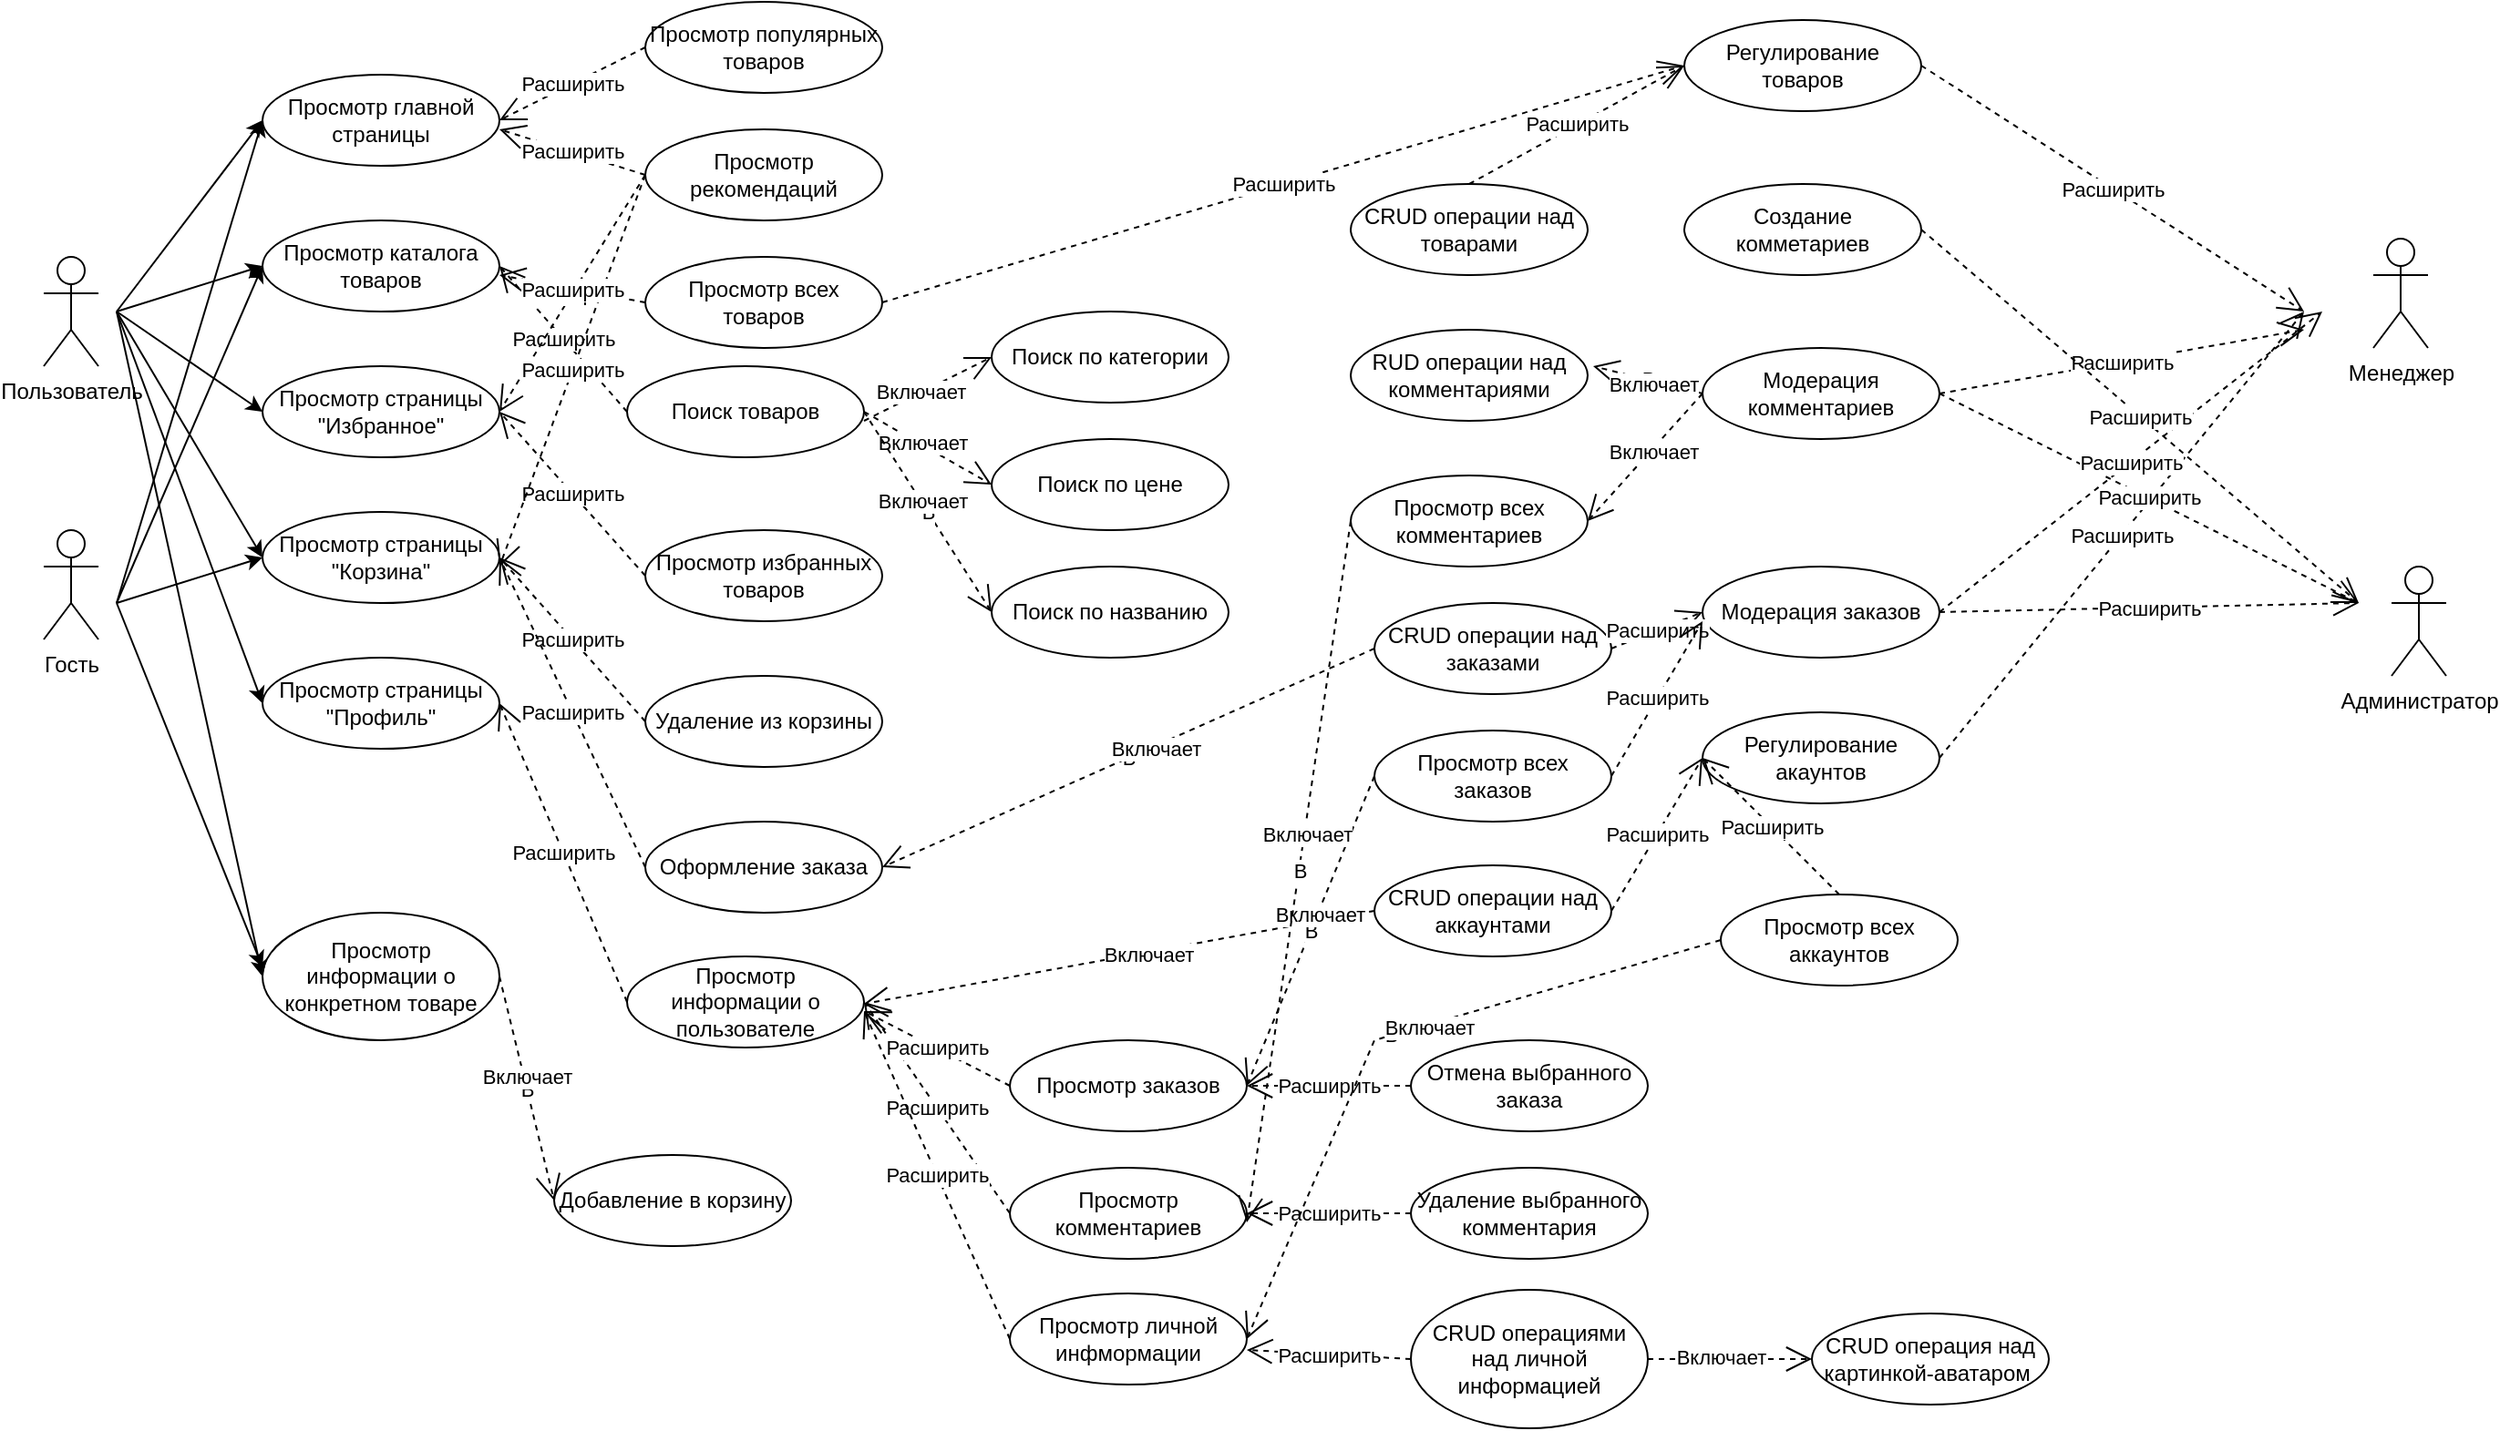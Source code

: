 <mxfile version="27.0.6">
  <diagram name="Страница — 1" id="4YFOjOLsF5Jwnn703X71">
    <mxGraphModel dx="1819" dy="1935" grid="1" gridSize="10" guides="1" tooltips="1" connect="1" arrows="1" fold="1" page="1" pageScale="1" pageWidth="1654" pageHeight="1169" math="0" shadow="0">
      <root>
        <mxCell id="0" />
        <mxCell id="1" parent="0" />
        <mxCell id="0poXF3RjzK35qhafUTBy-1" value="Пользователь" style="shape=umlActor;verticalLabelPosition=bottom;verticalAlign=top;html=1;outlineConnect=0;" vertex="1" parent="1">
          <mxGeometry x="120" y="130" width="30" height="60" as="geometry" />
        </mxCell>
        <mxCell id="0poXF3RjzK35qhafUTBy-2" value="Администратор" style="shape=umlActor;verticalLabelPosition=bottom;verticalAlign=top;html=1;outlineConnect=0;" vertex="1" parent="1">
          <mxGeometry x="1408" y="300" width="30" height="60" as="geometry" />
        </mxCell>
        <mxCell id="0poXF3RjzK35qhafUTBy-5" value="Менеджер" style="shape=umlActor;verticalLabelPosition=bottom;verticalAlign=top;html=1;outlineConnect=0;" vertex="1" parent="1">
          <mxGeometry x="1398" y="120" width="30" height="60" as="geometry" />
        </mxCell>
        <mxCell id="0poXF3RjzK35qhafUTBy-7" value="Гость" style="shape=umlActor;verticalLabelPosition=bottom;verticalAlign=top;html=1;outlineConnect=0;" vertex="1" parent="1">
          <mxGeometry x="120" y="280" width="30" height="60" as="geometry" />
        </mxCell>
        <mxCell id="0poXF3RjzK35qhafUTBy-8" value="Просмотр каталога товаров" style="ellipse;whiteSpace=wrap;html=1;" vertex="1" parent="1">
          <mxGeometry x="240" y="110" width="130" height="50" as="geometry" />
        </mxCell>
        <mxCell id="0poXF3RjzK35qhafUTBy-9" value="Просмотр страницы &quot;Избранное&quot;" style="ellipse;whiteSpace=wrap;html=1;" vertex="1" parent="1">
          <mxGeometry x="240" y="190" width="130" height="50" as="geometry" />
        </mxCell>
        <mxCell id="0poXF3RjzK35qhafUTBy-10" value="Просмотр страницы &quot;Корзина&quot;" style="ellipse;whiteSpace=wrap;html=1;" vertex="1" parent="1">
          <mxGeometry x="240" y="270" width="130" height="50" as="geometry" />
        </mxCell>
        <mxCell id="0poXF3RjzK35qhafUTBy-11" value="Просмотр страницы &quot;Профиль&quot;" style="ellipse;whiteSpace=wrap;html=1;" vertex="1" parent="1">
          <mxGeometry x="240" y="350" width="130" height="50" as="geometry" />
        </mxCell>
        <mxCell id="0poXF3RjzK35qhafUTBy-12" value="Просмотр рекомендаций" style="ellipse;whiteSpace=wrap;html=1;" vertex="1" parent="1">
          <mxGeometry x="450" y="60" width="130" height="50" as="geometry" />
        </mxCell>
        <mxCell id="0poXF3RjzK35qhafUTBy-13" value="" style="endArrow=classic;html=1;rounded=0;entryX=0;entryY=0.5;entryDx=0;entryDy=0;" edge="1" parent="1" target="0poXF3RjzK35qhafUTBy-10">
          <mxGeometry width="50" height="50" relative="1" as="geometry">
            <mxPoint x="160" y="320" as="sourcePoint" />
            <mxPoint x="670" y="290" as="targetPoint" />
          </mxGeometry>
        </mxCell>
        <mxCell id="0poXF3RjzK35qhafUTBy-14" value="" style="endArrow=classic;html=1;rounded=0;entryX=0;entryY=0.5;entryDx=0;entryDy=0;" edge="1" parent="1" target="0poXF3RjzK35qhafUTBy-8">
          <mxGeometry width="50" height="50" relative="1" as="geometry">
            <mxPoint x="160" y="320" as="sourcePoint" />
            <mxPoint x="400" y="270" as="targetPoint" />
          </mxGeometry>
        </mxCell>
        <mxCell id="0poXF3RjzK35qhafUTBy-15" value="Просмотр главной страницы" style="ellipse;whiteSpace=wrap;html=1;" vertex="1" parent="1">
          <mxGeometry x="240" y="30" width="130" height="50" as="geometry" />
        </mxCell>
        <mxCell id="0poXF3RjzK35qhafUTBy-16" value="" style="endArrow=classic;html=1;rounded=0;entryX=0;entryY=0.5;entryDx=0;entryDy=0;" edge="1" parent="1" target="0poXF3RjzK35qhafUTBy-15">
          <mxGeometry width="50" height="50" relative="1" as="geometry">
            <mxPoint x="160" y="320" as="sourcePoint" />
            <mxPoint x="670" y="200" as="targetPoint" />
          </mxGeometry>
        </mxCell>
        <mxCell id="0poXF3RjzK35qhafUTBy-17" value="" style="endArrow=classic;html=1;rounded=0;entryX=0;entryY=0.5;entryDx=0;entryDy=0;" edge="1" parent="1" target="0poXF3RjzK35qhafUTBy-15">
          <mxGeometry width="50" height="50" relative="1" as="geometry">
            <mxPoint x="160" y="160" as="sourcePoint" />
            <mxPoint x="300" y="190" as="targetPoint" />
          </mxGeometry>
        </mxCell>
        <mxCell id="0poXF3RjzK35qhafUTBy-18" value="" style="endArrow=classic;html=1;rounded=0;entryX=0;entryY=0.5;entryDx=0;entryDy=0;" edge="1" parent="1" target="0poXF3RjzK35qhafUTBy-8">
          <mxGeometry width="50" height="50" relative="1" as="geometry">
            <mxPoint x="160" y="160" as="sourcePoint" />
            <mxPoint x="410" y="80" as="targetPoint" />
          </mxGeometry>
        </mxCell>
        <mxCell id="0poXF3RjzK35qhafUTBy-19" value="" style="endArrow=classic;html=1;rounded=0;entryX=0;entryY=0.5;entryDx=0;entryDy=0;" edge="1" parent="1" target="0poXF3RjzK35qhafUTBy-9">
          <mxGeometry width="50" height="50" relative="1" as="geometry">
            <mxPoint x="160" y="160" as="sourcePoint" />
            <mxPoint x="1140" y="380" as="targetPoint" />
          </mxGeometry>
        </mxCell>
        <mxCell id="0poXF3RjzK35qhafUTBy-20" value="" style="endArrow=classic;html=1;rounded=0;entryX=0;entryY=0.5;entryDx=0;entryDy=0;" edge="1" parent="1" target="0poXF3RjzK35qhafUTBy-10">
          <mxGeometry width="50" height="50" relative="1" as="geometry">
            <mxPoint x="160" y="160" as="sourcePoint" />
            <mxPoint x="540" y="305" as="targetPoint" />
          </mxGeometry>
        </mxCell>
        <mxCell id="0poXF3RjzK35qhafUTBy-21" value="" style="endArrow=classic;html=1;rounded=0;entryX=0;entryY=0.5;entryDx=0;entryDy=0;" edge="1" parent="1" target="0poXF3RjzK35qhafUTBy-11">
          <mxGeometry width="50" height="50" relative="1" as="geometry">
            <mxPoint x="160" y="160" as="sourcePoint" />
            <mxPoint x="360" y="415" as="targetPoint" />
          </mxGeometry>
        </mxCell>
        <mxCell id="0poXF3RjzK35qhafUTBy-22" value="Просмотр популярных товаров" style="ellipse;whiteSpace=wrap;html=1;" vertex="1" parent="1">
          <mxGeometry x="450" y="-10" width="130" height="50" as="geometry" />
        </mxCell>
        <mxCell id="0poXF3RjzK35qhafUTBy-23" value="Поиск товаров" style="ellipse;whiteSpace=wrap;html=1;" vertex="1" parent="1">
          <mxGeometry x="440" y="190" width="130" height="50" as="geometry" />
        </mxCell>
        <mxCell id="0poXF3RjzK35qhafUTBy-24" value="Просмотр избранных товаров" style="ellipse;whiteSpace=wrap;html=1;" vertex="1" parent="1">
          <mxGeometry x="450" y="280" width="130" height="50" as="geometry" />
        </mxCell>
        <mxCell id="0poXF3RjzK35qhafUTBy-25" value="Удаление из корзины" style="ellipse;whiteSpace=wrap;html=1;" vertex="1" parent="1">
          <mxGeometry x="450" y="360" width="130" height="50" as="geometry" />
        </mxCell>
        <mxCell id="0poXF3RjzK35qhafUTBy-26" value="Просмотр информации о пользователе" style="ellipse;whiteSpace=wrap;html=1;" vertex="1" parent="1">
          <mxGeometry x="440" y="514" width="130" height="50" as="geometry" />
        </mxCell>
        <mxCell id="0poXF3RjzK35qhafUTBy-27" value="Расширить" style="endArrow=open;endSize=12;dashed=1;html=1;rounded=0;entryX=1;entryY=0.5;entryDx=0;entryDy=0;exitX=0;exitY=0.5;exitDx=0;exitDy=0;" edge="1" parent="1" source="0poXF3RjzK35qhafUTBy-22" target="0poXF3RjzK35qhafUTBy-15">
          <mxGeometry width="160" relative="1" as="geometry">
            <mxPoint x="400" y="170" as="sourcePoint" />
            <mxPoint x="730" y="280" as="targetPoint" />
          </mxGeometry>
        </mxCell>
        <mxCell id="0poXF3RjzK35qhafUTBy-29" value="Расширить" style="endArrow=open;endSize=12;dashed=1;html=1;rounded=0;exitX=0;exitY=0.5;exitDx=0;exitDy=0;" edge="1" parent="1" source="0poXF3RjzK35qhafUTBy-12">
          <mxGeometry width="160" relative="1" as="geometry">
            <mxPoint x="540" y="110" as="sourcePoint" />
            <mxPoint x="370" y="60" as="targetPoint" />
          </mxGeometry>
        </mxCell>
        <mxCell id="0poXF3RjzK35qhafUTBy-30" value="Расширить" style="endArrow=open;endSize=12;dashed=1;html=1;rounded=0;entryX=1;entryY=0.5;entryDx=0;entryDy=0;exitX=0;exitY=0.5;exitDx=0;exitDy=0;" edge="1" parent="1" source="0poXF3RjzK35qhafUTBy-23" target="0poXF3RjzK35qhafUTBy-8">
          <mxGeometry width="160" relative="1" as="geometry">
            <mxPoint x="440" y="210" as="sourcePoint" />
            <mxPoint x="420" y="210" as="targetPoint" />
          </mxGeometry>
        </mxCell>
        <mxCell id="0poXF3RjzK35qhafUTBy-31" value="Расширить" style="endArrow=open;endSize=12;dashed=1;html=1;rounded=0;entryX=1;entryY=0.5;entryDx=0;entryDy=0;exitX=0;exitY=0.5;exitDx=0;exitDy=0;" edge="1" parent="1" source="0poXF3RjzK35qhafUTBy-24" target="0poXF3RjzK35qhafUTBy-9">
          <mxGeometry width="160" relative="1" as="geometry">
            <mxPoint x="530" y="310" as="sourcePoint" />
            <mxPoint x="460" y="230" as="targetPoint" />
          </mxGeometry>
        </mxCell>
        <mxCell id="0poXF3RjzK35qhafUTBy-32" value="Расширить" style="endArrow=open;endSize=12;dashed=1;html=1;rounded=0;entryX=1;entryY=0.5;entryDx=0;entryDy=0;exitX=0;exitY=0.5;exitDx=0;exitDy=0;" edge="1" parent="1" source="0poXF3RjzK35qhafUTBy-25" target="0poXF3RjzK35qhafUTBy-10">
          <mxGeometry width="160" relative="1" as="geometry">
            <mxPoint x="510" y="380" as="sourcePoint" />
            <mxPoint x="430" y="290" as="targetPoint" />
          </mxGeometry>
        </mxCell>
        <mxCell id="0poXF3RjzK35qhafUTBy-33" value="Расширить" style="endArrow=open;endSize=12;dashed=1;html=1;rounded=0;entryX=1;entryY=0.5;entryDx=0;entryDy=0;exitX=0;exitY=0.5;exitDx=0;exitDy=0;" edge="1" parent="1" source="0poXF3RjzK35qhafUTBy-12" target="0poXF3RjzK35qhafUTBy-9">
          <mxGeometry width="160" relative="1" as="geometry">
            <mxPoint x="500" y="450" as="sourcePoint" />
            <mxPoint x="430" y="360" as="targetPoint" />
          </mxGeometry>
        </mxCell>
        <mxCell id="0poXF3RjzK35qhafUTBy-34" value="Расширить" style="endArrow=open;endSize=12;dashed=1;html=1;rounded=0;exitX=0;exitY=0.5;exitDx=0;exitDy=0;" edge="1" parent="1" source="0poXF3RjzK35qhafUTBy-12">
          <mxGeometry width="160" relative="1" as="geometry">
            <mxPoint x="540" y="450" as="sourcePoint" />
            <mxPoint x="370" y="300" as="targetPoint" />
          </mxGeometry>
        </mxCell>
        <mxCell id="0poXF3RjzK35qhafUTBy-35" value="Расширить" style="endArrow=open;endSize=12;dashed=1;html=1;rounded=0;entryX=1;entryY=0.5;entryDx=0;entryDy=0;exitX=0;exitY=0.5;exitDx=0;exitDy=0;" edge="1" parent="1" source="0poXF3RjzK35qhafUTBy-26" target="0poXF3RjzK35qhafUTBy-11">
          <mxGeometry width="160" relative="1" as="geometry">
            <mxPoint x="510" y="460" as="sourcePoint" />
            <mxPoint x="440" y="370" as="targetPoint" />
          </mxGeometry>
        </mxCell>
        <mxCell id="0poXF3RjzK35qhafUTBy-39" value="Регулирование товаров" style="ellipse;whiteSpace=wrap;html=1;" vertex="1" parent="1">
          <mxGeometry x="1020" width="130" height="50" as="geometry" />
        </mxCell>
        <mxCell id="0poXF3RjzK35qhafUTBy-40" value="Регулирование акаунтов" style="ellipse;whiteSpace=wrap;html=1;" vertex="1" parent="1">
          <mxGeometry x="1030" y="380" width="130" height="50" as="geometry" />
        </mxCell>
        <mxCell id="0poXF3RjzK35qhafUTBy-41" value="Модерация комментариев" style="ellipse;whiteSpace=wrap;html=1;" vertex="1" parent="1">
          <mxGeometry x="1030" y="180" width="130" height="50" as="geometry" />
        </mxCell>
        <mxCell id="0poXF3RjzK35qhafUTBy-42" value="Модерация заказов" style="ellipse;whiteSpace=wrap;html=1;" vertex="1" parent="1">
          <mxGeometry x="1030" y="300" width="130" height="50" as="geometry" />
        </mxCell>
        <mxCell id="0poXF3RjzK35qhafUTBy-43" value="Расширить" style="endArrow=open;endSize=12;dashed=1;html=1;rounded=0;exitX=1;exitY=0.5;exitDx=0;exitDy=0;" edge="1" parent="1" source="0poXF3RjzK35qhafUTBy-40">
          <mxGeometry width="160" relative="1" as="geometry">
            <mxPoint x="828" y="390" as="sourcePoint" />
            <mxPoint x="1360" y="160" as="targetPoint" />
          </mxGeometry>
        </mxCell>
        <mxCell id="0poXF3RjzK35qhafUTBy-44" value="Расширить" style="endArrow=open;endSize=12;dashed=1;html=1;rounded=0;exitX=1;exitY=0.5;exitDx=0;exitDy=0;" edge="1" parent="1" source="0poXF3RjzK35qhafUTBy-39">
          <mxGeometry width="160" relative="1" as="geometry">
            <mxPoint x="1208" y="230" as="sourcePoint" />
            <mxPoint x="1360" y="160" as="targetPoint" />
          </mxGeometry>
        </mxCell>
        <mxCell id="0poXF3RjzK35qhafUTBy-45" value="Расширить" style="endArrow=open;endSize=12;dashed=1;html=1;rounded=0;exitX=1;exitY=0.5;exitDx=0;exitDy=0;" edge="1" parent="1" source="0poXF3RjzK35qhafUTBy-41">
          <mxGeometry width="160" relative="1" as="geometry">
            <mxPoint x="1218" y="130" as="sourcePoint" />
            <mxPoint x="1390" y="320" as="targetPoint" />
          </mxGeometry>
        </mxCell>
        <mxCell id="0poXF3RjzK35qhafUTBy-46" value="Расширить" style="endArrow=open;endSize=12;dashed=1;html=1;rounded=0;exitX=1;exitY=0.5;exitDx=0;exitDy=0;" edge="1" parent="1" source="0poXF3RjzK35qhafUTBy-42">
          <mxGeometry width="160" relative="1" as="geometry">
            <mxPoint x="1218" y="340" as="sourcePoint" />
            <mxPoint x="1390" y="320" as="targetPoint" />
          </mxGeometry>
        </mxCell>
        <mxCell id="0poXF3RjzK35qhafUTBy-48" value="Поиск по цене" style="ellipse;whiteSpace=wrap;html=1;" vertex="1" parent="1">
          <mxGeometry x="640" y="230" width="130" height="50" as="geometry" />
        </mxCell>
        <mxCell id="0poXF3RjzK35qhafUTBy-49" value="Поиск по категории" style="ellipse;whiteSpace=wrap;html=1;" vertex="1" parent="1">
          <mxGeometry x="640" y="160" width="130" height="50" as="geometry" />
        </mxCell>
        <mxCell id="0poXF3RjzK35qhafUTBy-50" value="Поиск по названию" style="ellipse;whiteSpace=wrap;html=1;" vertex="1" parent="1">
          <mxGeometry x="640" y="300" width="130" height="50" as="geometry" />
        </mxCell>
        <mxCell id="0poXF3RjzK35qhafUTBy-51" value="Просмотр заказов" style="ellipse;whiteSpace=wrap;html=1;" vertex="1" parent="1">
          <mxGeometry x="650" y="560" width="130" height="50" as="geometry" />
        </mxCell>
        <mxCell id="0poXF3RjzK35qhafUTBy-52" value="Просмотр комментариев" style="ellipse;whiteSpace=wrap;html=1;" vertex="1" parent="1">
          <mxGeometry x="650" y="630" width="130" height="50" as="geometry" />
        </mxCell>
        <mxCell id="0poXF3RjzK35qhafUTBy-53" value="Просмотр личной инфмормации" style="ellipse;whiteSpace=wrap;html=1;" vertex="1" parent="1">
          <mxGeometry x="650" y="699" width="130" height="50" as="geometry" />
        </mxCell>
        <mxCell id="0poXF3RjzK35qhafUTBy-54" value="Отмена выбранного заказа" style="ellipse;whiteSpace=wrap;html=1;" vertex="1" parent="1">
          <mxGeometry x="870" y="560" width="130" height="50" as="geometry" />
        </mxCell>
        <mxCell id="0poXF3RjzK35qhafUTBy-55" value="Расширить" style="endArrow=open;endSize=12;dashed=1;html=1;rounded=0;entryX=1;entryY=0.5;entryDx=0;entryDy=0;exitX=0;exitY=0.5;exitDx=0;exitDy=0;" edge="1" parent="1" source="0poXF3RjzK35qhafUTBy-52" target="0poXF3RjzK35qhafUTBy-26">
          <mxGeometry width="160" relative="1" as="geometry">
            <mxPoint x="530" y="634" as="sourcePoint" />
            <mxPoint x="460" y="534" as="targetPoint" />
          </mxGeometry>
        </mxCell>
        <mxCell id="0poXF3RjzK35qhafUTBy-56" value="Расширить" style="endArrow=open;endSize=12;dashed=1;html=1;rounded=0;exitX=0;exitY=0.5;exitDx=0;exitDy=0;" edge="1" parent="1" source="0poXF3RjzK35qhafUTBy-51">
          <mxGeometry width="160" relative="1" as="geometry">
            <mxPoint x="740" y="634" as="sourcePoint" />
            <mxPoint x="570" y="544" as="targetPoint" />
          </mxGeometry>
        </mxCell>
        <mxCell id="0poXF3RjzK35qhafUTBy-57" value="Расширить" style="endArrow=open;endSize=12;dashed=1;html=1;rounded=0;exitX=0;exitY=0.5;exitDx=0;exitDy=0;" edge="1" parent="1" source="0poXF3RjzK35qhafUTBy-53">
          <mxGeometry width="160" relative="1" as="geometry">
            <mxPoint x="740" y="544" as="sourcePoint" />
            <mxPoint x="570" y="544" as="targetPoint" />
          </mxGeometry>
        </mxCell>
        <mxCell id="0poXF3RjzK35qhafUTBy-58" value="Удаление выбранного комментария" style="ellipse;whiteSpace=wrap;html=1;" vertex="1" parent="1">
          <mxGeometry x="870" y="630" width="130" height="50" as="geometry" />
        </mxCell>
        <mxCell id="0poXF3RjzK35qhafUTBy-59" value="CRUD операциями над личной информацией" style="ellipse;whiteSpace=wrap;html=1;" vertex="1" parent="1">
          <mxGeometry x="870" y="697" width="130" height="76" as="geometry" />
        </mxCell>
        <mxCell id="0poXF3RjzK35qhafUTBy-60" value="CRUD операция над картинкой-аватаром&amp;nbsp;" style="ellipse;whiteSpace=wrap;html=1;" vertex="1" parent="1">
          <mxGeometry x="1090" y="710" width="130" height="50" as="geometry" />
        </mxCell>
        <mxCell id="0poXF3RjzK35qhafUTBy-61" value="В" style="endArrow=open;endSize=12;dashed=1;html=1;rounded=0;exitX=1;exitY=0.5;exitDx=0;exitDy=0;entryX=0;entryY=0.5;entryDx=0;entryDy=0;" edge="1" parent="1" source="0poXF3RjzK35qhafUTBy-59" target="0poXF3RjzK35qhafUTBy-60">
          <mxGeometry width="160" relative="1" as="geometry">
            <mxPoint x="860" y="814" as="sourcePoint" />
            <mxPoint x="1100" y="780" as="targetPoint" />
          </mxGeometry>
        </mxCell>
        <mxCell id="0poXF3RjzK35qhafUTBy-62" value="Включает" style="edgeLabel;html=1;align=center;verticalAlign=middle;resizable=0;points=[];" vertex="1" connectable="0" parent="0poXF3RjzK35qhafUTBy-61">
          <mxGeometry x="-0.111" y="1" relative="1" as="geometry">
            <mxPoint as="offset" />
          </mxGeometry>
        </mxCell>
        <mxCell id="0poXF3RjzK35qhafUTBy-63" value="Расширить" style="endArrow=open;endSize=12;dashed=1;html=1;rounded=0;exitX=0;exitY=0.5;exitDx=0;exitDy=0;entryX=1;entryY=0.62;entryDx=0;entryDy=0;entryPerimeter=0;" edge="1" parent="1" source="0poXF3RjzK35qhafUTBy-59" target="0poXF3RjzK35qhafUTBy-53">
          <mxGeometry width="160" relative="1" as="geometry">
            <mxPoint x="820" y="824" as="sourcePoint" />
            <mxPoint x="740" y="720" as="targetPoint" />
          </mxGeometry>
        </mxCell>
        <mxCell id="0poXF3RjzK35qhafUTBy-64" value="Расширить" style="endArrow=open;endSize=12;dashed=1;html=1;rounded=0;exitX=0;exitY=0.5;exitDx=0;exitDy=0;entryX=1;entryY=0.5;entryDx=0;entryDy=0;" edge="1" parent="1" source="0poXF3RjzK35qhafUTBy-58" target="0poXF3RjzK35qhafUTBy-52">
          <mxGeometry width="160" relative="1" as="geometry">
            <mxPoint x="960" y="715" as="sourcePoint" />
            <mxPoint x="870" y="710" as="targetPoint" />
          </mxGeometry>
        </mxCell>
        <mxCell id="0poXF3RjzK35qhafUTBy-65" value="Расширить" style="endArrow=open;endSize=12;dashed=1;html=1;rounded=0;exitX=0;exitY=0.5;exitDx=0;exitDy=0;entryX=1;entryY=0.5;entryDx=0;entryDy=0;" edge="1" parent="1" source="0poXF3RjzK35qhafUTBy-54" target="0poXF3RjzK35qhafUTBy-51">
          <mxGeometry width="160" relative="1" as="geometry">
            <mxPoint x="950" y="660" as="sourcePoint" />
            <mxPoint x="860" y="660" as="targetPoint" />
          </mxGeometry>
        </mxCell>
        <mxCell id="0poXF3RjzK35qhafUTBy-69" value="Оформление заказа" style="ellipse;whiteSpace=wrap;html=1;" vertex="1" parent="1">
          <mxGeometry x="450" y="440" width="130" height="50" as="geometry" />
        </mxCell>
        <mxCell id="0poXF3RjzK35qhafUTBy-70" value="Расширить" style="endArrow=open;endSize=12;dashed=1;html=1;rounded=0;entryX=1;entryY=0.5;entryDx=0;entryDy=0;exitX=0;exitY=0.5;exitDx=0;exitDy=0;" edge="1" parent="1" source="0poXF3RjzK35qhafUTBy-69" target="0poXF3RjzK35qhafUTBy-10">
          <mxGeometry width="160" relative="1" as="geometry">
            <mxPoint x="540" y="510" as="sourcePoint" />
            <mxPoint x="470" y="420" as="targetPoint" />
          </mxGeometry>
        </mxCell>
        <mxCell id="0poXF3RjzK35qhafUTBy-71" value="Просмотр информации о конкретном товаре" style="ellipse;whiteSpace=wrap;html=1;" vertex="1" parent="1">
          <mxGeometry x="240" y="490" width="130" height="70" as="geometry" />
        </mxCell>
        <mxCell id="0poXF3RjzK35qhafUTBy-72" value="" style="endArrow=classic;html=1;rounded=0;entryX=0;entryY=0.5;entryDx=0;entryDy=0;" edge="1" parent="1" target="0poXF3RjzK35qhafUTBy-71">
          <mxGeometry width="50" height="50" relative="1" as="geometry">
            <mxPoint x="160" y="160" as="sourcePoint" />
            <mxPoint x="350" y="595" as="targetPoint" />
          </mxGeometry>
        </mxCell>
        <mxCell id="0poXF3RjzK35qhafUTBy-73" value="" style="endArrow=classic;html=1;rounded=0;" edge="1" parent="1">
          <mxGeometry width="50" height="50" relative="1" as="geometry">
            <mxPoint x="160" y="320" as="sourcePoint" />
            <mxPoint x="240" y="520" as="targetPoint" />
          </mxGeometry>
        </mxCell>
        <mxCell id="0poXF3RjzK35qhafUTBy-74" value="Добавление в корзину" style="ellipse;whiteSpace=wrap;html=1;" vertex="1" parent="1">
          <mxGeometry x="400" y="623" width="130" height="50" as="geometry" />
        </mxCell>
        <mxCell id="0poXF3RjzK35qhafUTBy-78" value="В" style="endArrow=open;endSize=12;dashed=1;html=1;rounded=0;exitX=1;exitY=0.5;exitDx=0;exitDy=0;entryX=0;entryY=0.5;entryDx=0;entryDy=0;" edge="1" parent="1" source="0poXF3RjzK35qhafUTBy-71" target="0poXF3RjzK35qhafUTBy-74">
          <mxGeometry width="160" relative="1" as="geometry">
            <mxPoint x="360" y="538.47" as="sourcePoint" />
            <mxPoint x="450" y="538.47" as="targetPoint" />
          </mxGeometry>
        </mxCell>
        <mxCell id="0poXF3RjzK35qhafUTBy-79" value="Включает" style="edgeLabel;html=1;align=center;verticalAlign=middle;resizable=0;points=[];" vertex="1" connectable="0" parent="0poXF3RjzK35qhafUTBy-78">
          <mxGeometry x="-0.111" y="1" relative="1" as="geometry">
            <mxPoint as="offset" />
          </mxGeometry>
        </mxCell>
        <mxCell id="0poXF3RjzK35qhafUTBy-80" value="В" style="endArrow=open;endSize=12;dashed=1;html=1;rounded=0;exitX=1;exitY=0.5;exitDx=0;exitDy=0;entryX=0;entryY=0.5;entryDx=0;entryDy=0;" edge="1" parent="1" source="0poXF3RjzK35qhafUTBy-23" target="0poXF3RjzK35qhafUTBy-48">
          <mxGeometry width="160" relative="1" as="geometry">
            <mxPoint x="660" y="420" as="sourcePoint" />
            <mxPoint x="750" y="420" as="targetPoint" />
          </mxGeometry>
        </mxCell>
        <mxCell id="0poXF3RjzK35qhafUTBy-81" value="Включает" style="edgeLabel;html=1;align=center;verticalAlign=middle;resizable=0;points=[];" vertex="1" connectable="0" parent="0poXF3RjzK35qhafUTBy-80">
          <mxGeometry x="-0.111" y="1" relative="1" as="geometry">
            <mxPoint as="offset" />
          </mxGeometry>
        </mxCell>
        <mxCell id="0poXF3RjzK35qhafUTBy-82" value="В" style="endArrow=open;endSize=12;dashed=1;html=1;rounded=0;exitX=1;exitY=0.5;exitDx=0;exitDy=0;entryX=0;entryY=0.5;entryDx=0;entryDy=0;" edge="1" parent="1" source="0poXF3RjzK35qhafUTBy-23" target="0poXF3RjzK35qhafUTBy-50">
          <mxGeometry width="160" relative="1" as="geometry">
            <mxPoint x="660" y="420" as="sourcePoint" />
            <mxPoint x="750" y="420" as="targetPoint" />
          </mxGeometry>
        </mxCell>
        <mxCell id="0poXF3RjzK35qhafUTBy-83" value="Включает" style="edgeLabel;html=1;align=center;verticalAlign=middle;resizable=0;points=[];" vertex="1" connectable="0" parent="0poXF3RjzK35qhafUTBy-82">
          <mxGeometry x="-0.111" y="1" relative="1" as="geometry">
            <mxPoint as="offset" />
          </mxGeometry>
        </mxCell>
        <mxCell id="0poXF3RjzK35qhafUTBy-84" value="В" style="endArrow=open;endSize=12;dashed=1;html=1;rounded=0;entryX=0;entryY=0.5;entryDx=0;entryDy=0;" edge="1" parent="1" target="0poXF3RjzK35qhafUTBy-49">
          <mxGeometry width="160" relative="1" as="geometry">
            <mxPoint x="570" y="220" as="sourcePoint" />
            <mxPoint x="750" y="310" as="targetPoint" />
          </mxGeometry>
        </mxCell>
        <mxCell id="0poXF3RjzK35qhafUTBy-85" value="Включает" style="edgeLabel;html=1;align=center;verticalAlign=middle;resizable=0;points=[];" vertex="1" connectable="0" parent="0poXF3RjzK35qhafUTBy-84">
          <mxGeometry x="-0.111" y="1" relative="1" as="geometry">
            <mxPoint as="offset" />
          </mxGeometry>
        </mxCell>
        <mxCell id="0poXF3RjzK35qhafUTBy-86" value="Просмотр всех товаров" style="ellipse;whiteSpace=wrap;html=1;" vertex="1" parent="1">
          <mxGeometry x="450" y="130" width="130" height="50" as="geometry" />
        </mxCell>
        <mxCell id="0poXF3RjzK35qhafUTBy-88" value="Расширить" style="endArrow=open;endSize=12;dashed=1;html=1;rounded=0;exitX=0;exitY=0.5;exitDx=0;exitDy=0;" edge="1" parent="1" source="0poXF3RjzK35qhafUTBy-86">
          <mxGeometry width="160" relative="1" as="geometry">
            <mxPoint x="510" y="180" as="sourcePoint" />
            <mxPoint x="370" y="140" as="targetPoint" />
          </mxGeometry>
        </mxCell>
        <mxCell id="0poXF3RjzK35qhafUTBy-89" value="Расширить" style="endArrow=open;endSize=12;dashed=1;html=1;rounded=0;entryX=0;entryY=0.5;entryDx=0;entryDy=0;exitX=1;exitY=0.5;exitDx=0;exitDy=0;" edge="1" parent="1" source="0poXF3RjzK35qhafUTBy-86" target="0poXF3RjzK35qhafUTBy-39">
          <mxGeometry width="160" relative="1" as="geometry">
            <mxPoint x="1080" y="130" as="sourcePoint" />
            <mxPoint x="1118" y="300" as="targetPoint" />
          </mxGeometry>
        </mxCell>
        <mxCell id="0poXF3RjzK35qhafUTBy-90" value="CRUD операции над товарами" style="ellipse;whiteSpace=wrap;html=1;" vertex="1" parent="1">
          <mxGeometry x="837" y="90" width="130" height="50" as="geometry" />
        </mxCell>
        <mxCell id="0poXF3RjzK35qhafUTBy-91" value="Расширить" style="endArrow=open;endSize=12;dashed=1;html=1;rounded=0;exitX=0.5;exitY=0;exitDx=0;exitDy=0;entryX=0;entryY=0.5;entryDx=0;entryDy=0;" edge="1" parent="1" source="0poXF3RjzK35qhafUTBy-90" target="0poXF3RjzK35qhafUTBy-39">
          <mxGeometry width="160" relative="1" as="geometry">
            <mxPoint x="1087" y="30" as="sourcePoint" />
            <mxPoint x="937" y="-70" as="targetPoint" />
          </mxGeometry>
        </mxCell>
        <mxCell id="0poXF3RjzK35qhafUTBy-93" value="CRUD операции над аккаунтами" style="ellipse;whiteSpace=wrap;html=1;" vertex="1" parent="1">
          <mxGeometry x="850" y="464" width="130" height="50" as="geometry" />
        </mxCell>
        <mxCell id="0poXF3RjzK35qhafUTBy-94" value="Расширить" style="endArrow=open;endSize=12;dashed=1;html=1;rounded=0;entryX=0;entryY=0.5;entryDx=0;entryDy=0;exitX=1;exitY=0.5;exitDx=0;exitDy=0;" edge="1" parent="1" source="0poXF3RjzK35qhafUTBy-93" target="0poXF3RjzK35qhafUTBy-40">
          <mxGeometry width="160" relative="1" as="geometry">
            <mxPoint x="1292" y="570" as="sourcePoint" />
            <mxPoint x="1200" y="400" as="targetPoint" />
          </mxGeometry>
        </mxCell>
        <mxCell id="0poXF3RjzK35qhafUTBy-98" value="Расширить" style="endArrow=open;endSize=12;dashed=1;html=1;rounded=0;exitX=1;exitY=0.5;exitDx=0;exitDy=0;" edge="1" parent="1" source="0poXF3RjzK35qhafUTBy-42">
          <mxGeometry width="160" relative="1" as="geometry">
            <mxPoint x="1160" y="280" as="sourcePoint" />
            <mxPoint x="1370" y="160" as="targetPoint" />
          </mxGeometry>
        </mxCell>
        <mxCell id="0poXF3RjzK35qhafUTBy-99" value="Расширить" style="endArrow=open;endSize=12;dashed=1;html=1;rounded=0;exitX=1;exitY=0.5;exitDx=0;exitDy=0;" edge="1" parent="1" source="0poXF3RjzK35qhafUTBy-41">
          <mxGeometry width="160" relative="1" as="geometry">
            <mxPoint x="1260" y="90" as="sourcePoint" />
            <mxPoint x="1360" y="170" as="targetPoint" />
          </mxGeometry>
        </mxCell>
        <mxCell id="0poXF3RjzK35qhafUTBy-100" value="RUD операции над комментариями" style="ellipse;whiteSpace=wrap;html=1;" vertex="1" parent="1">
          <mxGeometry x="837" y="170" width="130" height="50" as="geometry" />
        </mxCell>
        <mxCell id="0poXF3RjzK35qhafUTBy-101" value="Просмотр всех комментариев" style="ellipse;whiteSpace=wrap;html=1;" vertex="1" parent="1">
          <mxGeometry x="837" y="250" width="130" height="50" as="geometry" />
        </mxCell>
        <mxCell id="0poXF3RjzK35qhafUTBy-102" value="В" style="endArrow=open;endSize=12;dashed=1;html=1;rounded=0;exitX=0;exitY=0.5;exitDx=0;exitDy=0;" edge="1" parent="1" source="0poXF3RjzK35qhafUTBy-41">
          <mxGeometry width="160" relative="1" as="geometry">
            <mxPoint x="1130" y="230" as="sourcePoint" />
            <mxPoint x="970" y="190" as="targetPoint" />
          </mxGeometry>
        </mxCell>
        <mxCell id="0poXF3RjzK35qhafUTBy-103" value="Включает" style="edgeLabel;html=1;align=center;verticalAlign=middle;resizable=0;points=[];" vertex="1" connectable="0" parent="0poXF3RjzK35qhafUTBy-102">
          <mxGeometry x="-0.111" y="1" relative="1" as="geometry">
            <mxPoint as="offset" />
          </mxGeometry>
        </mxCell>
        <mxCell id="0poXF3RjzK35qhafUTBy-104" value="В" style="endArrow=open;endSize=12;dashed=1;html=1;rounded=0;exitX=0;exitY=0.5;exitDx=0;exitDy=0;entryX=1;entryY=0.5;entryDx=0;entryDy=0;" edge="1" parent="1" source="0poXF3RjzK35qhafUTBy-41" target="0poXF3RjzK35qhafUTBy-101">
          <mxGeometry width="160" relative="1" as="geometry">
            <mxPoint x="1130" y="275" as="sourcePoint" />
            <mxPoint x="1070" y="260" as="targetPoint" />
          </mxGeometry>
        </mxCell>
        <mxCell id="0poXF3RjzK35qhafUTBy-105" value="Включает" style="edgeLabel;html=1;align=center;verticalAlign=middle;resizable=0;points=[];" vertex="1" connectable="0" parent="0poXF3RjzK35qhafUTBy-104">
          <mxGeometry x="-0.111" y="1" relative="1" as="geometry">
            <mxPoint as="offset" />
          </mxGeometry>
        </mxCell>
        <mxCell id="0poXF3RjzK35qhafUTBy-106" value="CRUD операции над заказами" style="ellipse;whiteSpace=wrap;html=1;" vertex="1" parent="1">
          <mxGeometry x="850" y="320" width="130" height="50" as="geometry" />
        </mxCell>
        <mxCell id="0poXF3RjzK35qhafUTBy-107" value="Просмотр всех заказов" style="ellipse;whiteSpace=wrap;html=1;" vertex="1" parent="1">
          <mxGeometry x="850" y="390" width="130" height="50" as="geometry" />
        </mxCell>
        <mxCell id="0poXF3RjzK35qhafUTBy-108" value="Создание комметариев" style="ellipse;whiteSpace=wrap;html=1;" vertex="1" parent="1">
          <mxGeometry x="1020" y="90" width="130" height="50" as="geometry" />
        </mxCell>
        <mxCell id="0poXF3RjzK35qhafUTBy-109" value="Расширить" style="endArrow=open;endSize=12;dashed=1;html=1;rounded=0;exitX=1;exitY=0.5;exitDx=0;exitDy=0;" edge="1" parent="1" source="0poXF3RjzK35qhafUTBy-108">
          <mxGeometry width="160" relative="1" as="geometry">
            <mxPoint x="1220" y="90" as="sourcePoint" />
            <mxPoint x="1390" y="320" as="targetPoint" />
          </mxGeometry>
        </mxCell>
        <mxCell id="0poXF3RjzK35qhafUTBy-110" value="Расширить" style="endArrow=open;endSize=12;dashed=1;html=1;rounded=0;exitX=1;exitY=0.5;exitDx=0;exitDy=0;entryX=0;entryY=0.5;entryDx=0;entryDy=0;" edge="1" parent="1" source="0poXF3RjzK35qhafUTBy-106" target="0poXF3RjzK35qhafUTBy-42">
          <mxGeometry width="160" relative="1" as="geometry">
            <mxPoint x="1210" y="475" as="sourcePoint" />
            <mxPoint x="1420" y="310" as="targetPoint" />
          </mxGeometry>
        </mxCell>
        <mxCell id="0poXF3RjzK35qhafUTBy-111" value="Расширить" style="endArrow=open;endSize=12;dashed=1;html=1;rounded=0;exitX=1;exitY=0.5;exitDx=0;exitDy=0;" edge="1" parent="1" source="0poXF3RjzK35qhafUTBy-107">
          <mxGeometry width="160" relative="1" as="geometry">
            <mxPoint x="1040" y="400" as="sourcePoint" />
            <mxPoint x="1030" y="330" as="targetPoint" />
          </mxGeometry>
        </mxCell>
        <mxCell id="0poXF3RjzK35qhafUTBy-112" value="Просмотр всех аккаунтов" style="ellipse;whiteSpace=wrap;html=1;" vertex="1" parent="1">
          <mxGeometry x="1040" y="480" width="130" height="50" as="geometry" />
        </mxCell>
        <mxCell id="0poXF3RjzK35qhafUTBy-113" value="Расширить" style="endArrow=open;endSize=12;dashed=1;html=1;rounded=0;entryX=0;entryY=0.5;entryDx=0;entryDy=0;exitX=0.5;exitY=0;exitDx=0;exitDy=0;" edge="1" parent="1" source="0poXF3RjzK35qhafUTBy-112" target="0poXF3RjzK35qhafUTBy-40">
          <mxGeometry width="160" relative="1" as="geometry">
            <mxPoint x="1110" y="524" as="sourcePoint" />
            <mxPoint x="1160" y="440" as="targetPoint" />
          </mxGeometry>
        </mxCell>
        <mxCell id="0poXF3RjzK35qhafUTBy-115" value="В" style="endArrow=open;endSize=12;dashed=1;html=1;rounded=0;exitX=0;exitY=0.5;exitDx=0;exitDy=0;entryX=1;entryY=0.5;entryDx=0;entryDy=0;" edge="1" parent="1" source="0poXF3RjzK35qhafUTBy-106" target="0poXF3RjzK35qhafUTBy-69">
          <mxGeometry width="160" relative="1" as="geometry">
            <mxPoint x="780" y="380" as="sourcePoint" />
            <mxPoint x="850" y="490" as="targetPoint" />
          </mxGeometry>
        </mxCell>
        <mxCell id="0poXF3RjzK35qhafUTBy-116" value="Включает" style="edgeLabel;html=1;align=center;verticalAlign=middle;resizable=0;points=[];" vertex="1" connectable="0" parent="0poXF3RjzK35qhafUTBy-115">
          <mxGeometry x="-0.111" y="1" relative="1" as="geometry">
            <mxPoint as="offset" />
          </mxGeometry>
        </mxCell>
        <mxCell id="0poXF3RjzK35qhafUTBy-117" value="В" style="endArrow=open;endSize=12;dashed=1;html=1;rounded=0;exitX=0;exitY=0.5;exitDx=0;exitDy=0;" edge="1" parent="1" source="0poXF3RjzK35qhafUTBy-93">
          <mxGeometry width="160" relative="1" as="geometry">
            <mxPoint x="1100" y="490" as="sourcePoint" />
            <mxPoint x="570" y="540" as="targetPoint" />
          </mxGeometry>
        </mxCell>
        <mxCell id="0poXF3RjzK35qhafUTBy-118" value="Включает" style="edgeLabel;html=1;align=center;verticalAlign=middle;resizable=0;points=[];" vertex="1" connectable="0" parent="0poXF3RjzK35qhafUTBy-117">
          <mxGeometry x="-0.111" y="1" relative="1" as="geometry">
            <mxPoint as="offset" />
          </mxGeometry>
        </mxCell>
        <mxCell id="0poXF3RjzK35qhafUTBy-119" value="В" style="endArrow=open;endSize=12;dashed=1;html=1;rounded=0;exitX=0;exitY=0.5;exitDx=0;exitDy=0;entryX=1;entryY=0.5;entryDx=0;entryDy=0;" edge="1" parent="1" source="0poXF3RjzK35qhafUTBy-107" target="0poXF3RjzK35qhafUTBy-51">
          <mxGeometry width="160" relative="1" as="geometry">
            <mxPoint x="1100" y="520" as="sourcePoint" />
            <mxPoint x="820" y="571" as="targetPoint" />
          </mxGeometry>
        </mxCell>
        <mxCell id="0poXF3RjzK35qhafUTBy-120" value="Включает" style="edgeLabel;html=1;align=center;verticalAlign=middle;resizable=0;points=[];" vertex="1" connectable="0" parent="0poXF3RjzK35qhafUTBy-119">
          <mxGeometry x="-0.111" y="1" relative="1" as="geometry">
            <mxPoint as="offset" />
          </mxGeometry>
        </mxCell>
        <mxCell id="0poXF3RjzK35qhafUTBy-121" value="В" style="endArrow=open;endSize=12;dashed=1;html=1;rounded=0;exitX=0;exitY=0.5;exitDx=0;exitDy=0;" edge="1" parent="1" source="0poXF3RjzK35qhafUTBy-101">
          <mxGeometry width="160" relative="1" as="geometry">
            <mxPoint x="920" y="500" as="sourcePoint" />
            <mxPoint x="780" y="660" as="targetPoint" />
          </mxGeometry>
        </mxCell>
        <mxCell id="0poXF3RjzK35qhafUTBy-122" value="Включает" style="edgeLabel;html=1;align=center;verticalAlign=middle;resizable=0;points=[];" vertex="1" connectable="0" parent="0poXF3RjzK35qhafUTBy-121">
          <mxGeometry x="-0.111" y="1" relative="1" as="geometry">
            <mxPoint as="offset" />
          </mxGeometry>
        </mxCell>
        <mxCell id="0poXF3RjzK35qhafUTBy-124" value="В" style="endArrow=open;endSize=12;dashed=1;html=1;rounded=0;exitX=0;exitY=0.5;exitDx=0;exitDy=0;entryX=1;entryY=0.5;entryDx=0;entryDy=0;" edge="1" parent="1" source="0poXF3RjzK35qhafUTBy-112" target="0poXF3RjzK35qhafUTBy-53">
          <mxGeometry width="160" relative="1" as="geometry">
            <mxPoint x="1027" y="650" as="sourcePoint" />
            <mxPoint x="970" y="1035" as="targetPoint" />
            <Array as="points">
              <mxPoint x="850" y="560" />
            </Array>
          </mxGeometry>
        </mxCell>
        <mxCell id="0poXF3RjzK35qhafUTBy-125" value="Включает" style="edgeLabel;html=1;align=center;verticalAlign=middle;resizable=0;points=[];" vertex="1" connectable="0" parent="0poXF3RjzK35qhafUTBy-124">
          <mxGeometry x="-0.111" y="1" relative="1" as="geometry">
            <mxPoint as="offset" />
          </mxGeometry>
        </mxCell>
      </root>
    </mxGraphModel>
  </diagram>
</mxfile>
